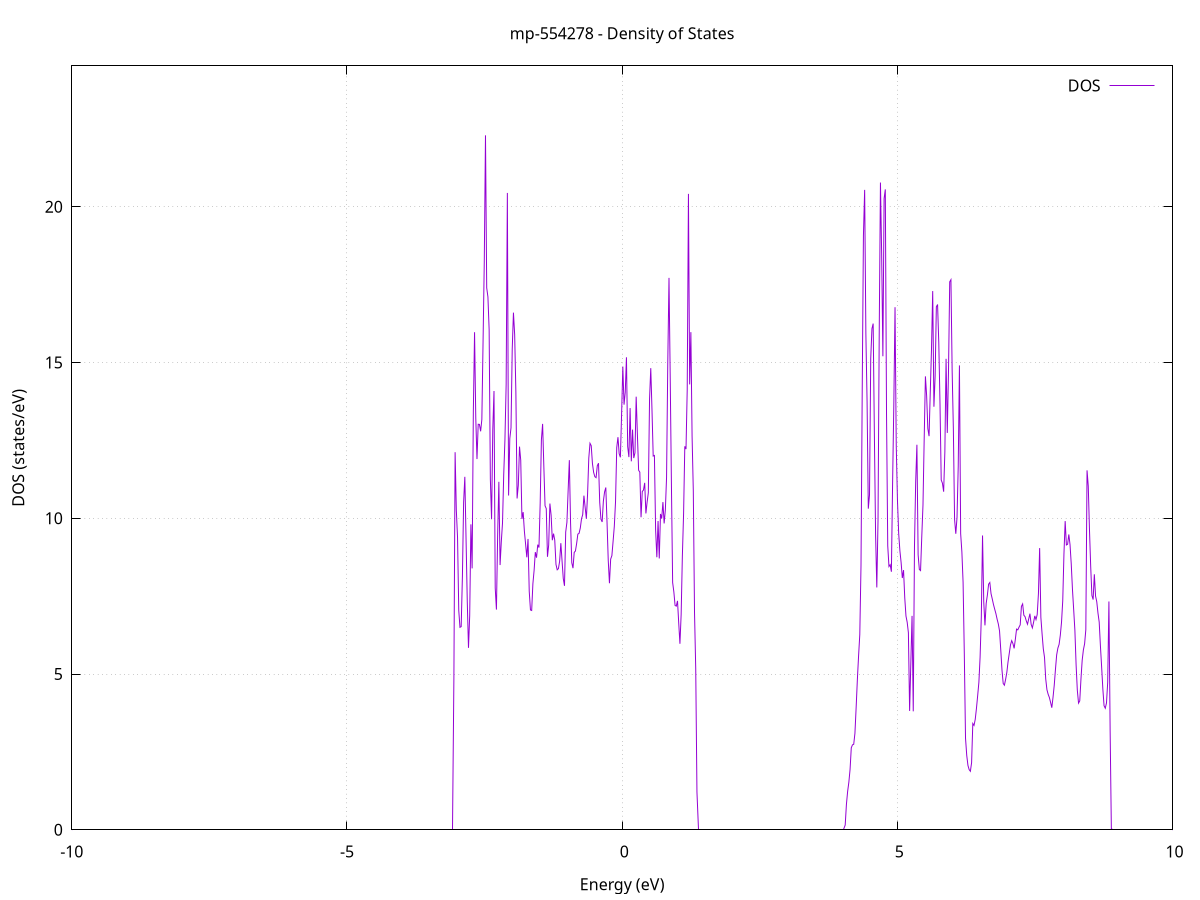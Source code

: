 set title 'mp-554278 - Density of States'
set xlabel 'Energy (eV)'
set ylabel 'DOS (states/eV)'
set grid
set xrange [-10:10]
set yrange [0:24.520]
set xzeroaxis lt -1
set terminal png size 800,600
set output 'mp-554278_dos_gnuplot.png'
plot '-' using 1:2 with lines title 'DOS'
-33.264400 0.000000
-33.242300 0.000000
-33.220200 0.000000
-33.198200 0.000000
-33.176100 0.000000
-33.154000 0.000000
-33.131900 0.000000
-33.109800 0.000000
-33.087800 0.000000
-33.065700 0.000000
-33.043600 0.000000
-33.021500 0.000000
-32.999400 0.000000
-32.977300 0.000000
-32.955300 0.000000
-32.933200 0.000000
-32.911100 0.000000
-32.889000 0.000000
-32.866900 0.000000
-32.844900 0.000000
-32.822800 0.000000
-32.800700 0.000000
-32.778600 0.000000
-32.756500 0.000000
-32.734500 0.000000
-32.712400 0.000000
-32.690300 0.000000
-32.668200 0.000000
-32.646100 0.000000
-32.624000 0.000000
-32.602000 0.000000
-32.579900 0.000000
-32.557800 0.000000
-32.535700 0.000000
-32.513600 0.000000
-32.491600 0.000000
-32.469500 0.000000
-32.447400 0.000000
-32.425300 0.000000
-32.403200 0.000000
-32.381200 0.000000
-32.359100 0.000000
-32.337000 0.000000
-32.314900 0.000000
-32.292800 0.000000
-32.270700 0.000000
-32.248700 0.000000
-32.226600 0.000000
-32.204500 0.000000
-32.182400 0.000000
-32.160300 0.000000
-32.138300 0.000000
-32.116200 0.000000
-32.094100 0.000000
-32.072000 0.000000
-32.049900 0.000000
-32.027900 0.000000
-32.005800 0.000000
-31.983700 0.000000
-31.961600 0.000000
-31.939500 0.000000
-31.917400 0.000000
-31.895400 0.000000
-31.873300 0.000000
-31.851200 0.000000
-31.829100 0.000000
-31.807000 0.000000
-31.785000 0.000000
-31.762900 0.000000
-31.740800 0.000000
-31.718700 0.000000
-31.696600 0.000000
-31.674500 0.000000
-31.652500 0.000000
-31.630400 0.000000
-31.608300 0.000000
-31.586200 0.000000
-31.564100 0.000000
-31.542100 0.000000
-31.520000 0.000000
-31.497900 0.000000
-31.475800 0.000000
-31.453700 0.000000
-31.431700 0.000000
-31.409600 0.000000
-31.387500 0.000000
-31.365400 0.000000
-31.343300 0.000000
-31.321200 0.000000
-31.299200 0.000000
-31.277100 0.000000
-31.255000 15.370600
-31.232900 67.293800
-31.210800 0.000000
-31.188800 49.910600
-31.166700 106.416500
-31.144600 69.840000
-31.122500 66.324100
-31.100400 216.000400
-31.078400 61.561400
-31.056300 76.842100
-31.034200 73.763000
-31.012100 0.000000
-30.990000 125.717100
-30.967900 292.448800
-30.945900 0.000000
-30.923800 0.000000
-30.901700 0.000000
-30.879600 0.000000
-30.857500 0.000000
-30.835500 0.000000
-30.813400 0.000000
-30.791300 0.000000
-30.769200 0.000000
-30.747100 0.000000
-30.725100 0.000000
-30.703000 0.000000
-30.680900 0.000000
-30.658800 0.000000
-30.636700 0.000000
-30.614600 0.000000
-30.592600 0.000000
-30.570500 0.000000
-30.548400 0.000000
-30.526300 0.000000
-30.504200 0.000000
-30.482200 0.000000
-30.460100 0.000000
-30.438000 0.000000
-30.415900 0.000000
-30.393800 0.000000
-30.371700 0.000000
-30.349700 0.000000
-30.327600 0.000000
-30.305500 0.000000
-30.283400 0.000000
-30.261300 0.000000
-30.239300 0.000000
-30.217200 0.000000
-30.195100 0.000000
-30.173000 0.000000
-30.150900 0.000000
-30.128900 0.000000
-30.106800 0.000000
-30.084700 0.000000
-30.062600 0.000000
-30.040500 0.000000
-30.018400 0.000000
-29.996400 0.000000
-29.974300 0.000000
-29.952200 0.000000
-29.930100 0.000000
-29.908000 0.000000
-29.886000 0.000000
-29.863900 0.000000
-29.841800 0.000000
-29.819700 0.000000
-29.797600 0.000000
-29.775600 0.000000
-29.753500 0.000000
-29.731400 0.000000
-29.709300 0.000000
-29.687200 0.000000
-29.665100 0.000000
-29.643100 0.000000
-29.621000 0.000000
-29.598900 0.000000
-29.576800 0.000000
-29.554700 0.000000
-29.532700 0.000000
-29.510600 0.000000
-29.488500 0.000000
-29.466400 0.000000
-29.444300 0.000000
-29.422300 0.000000
-29.400200 0.000000
-29.378100 0.000000
-29.356000 0.000000
-29.333900 0.000000
-29.311800 0.000000
-29.289800 0.000000
-29.267700 0.000000
-29.245600 0.000000
-29.223500 0.000000
-29.201400 0.000000
-29.179400 0.000000
-29.157300 0.000000
-29.135200 0.000000
-29.113100 0.000000
-29.091000 0.000000
-29.068900 0.000000
-29.046900 0.000000
-29.024800 0.000000
-29.002700 0.000000
-28.980600 0.000000
-28.958500 0.000000
-28.936500 0.000000
-28.914400 0.000000
-28.892300 0.000000
-28.870200 0.000000
-28.848100 0.000000
-28.826100 0.000000
-28.804000 0.000000
-28.781900 0.000000
-28.759800 0.000000
-28.737700 0.000000
-28.715600 0.000000
-28.693600 0.000000
-28.671500 0.000000
-28.649400 0.000000
-28.627300 0.000000
-28.605200 0.000000
-28.583200 0.000000
-28.561100 0.000000
-28.539000 0.000000
-28.516900 0.000000
-28.494800 0.000000
-28.472800 0.000000
-28.450700 0.000000
-28.428600 0.000000
-28.406500 0.000000
-28.384400 0.000000
-28.362300 0.000000
-28.340300 0.000000
-28.318200 0.000000
-28.296100 0.000000
-28.274000 0.000000
-28.251900 0.000000
-28.229900 0.000000
-28.207800 0.000000
-28.185700 0.000000
-28.163600 0.000000
-28.141500 0.000000
-28.119500 0.000000
-28.097400 0.000000
-28.075300 0.000000
-28.053200 0.000000
-28.031100 0.000000
-28.009000 0.000000
-27.987000 0.000000
-27.964900 0.000000
-27.942800 0.000000
-27.920700 0.000000
-27.898600 0.000000
-27.876600 0.000000
-27.854500 0.000000
-27.832400 0.000000
-27.810300 0.000000
-27.788200 0.000000
-27.766100 0.000000
-27.744100 0.000000
-27.722000 0.000000
-27.699900 0.000000
-27.677800 0.000000
-27.655700 0.000000
-27.633700 0.000000
-27.611600 0.000000
-27.589500 0.000000
-27.567400 0.000000
-27.545300 0.000000
-27.523300 0.000000
-27.501200 0.000000
-27.479100 0.000000
-27.457000 0.000000
-27.434900 0.000000
-27.412800 0.000000
-27.390800 0.000000
-27.368700 0.000000
-27.346600 0.000000
-27.324500 0.000000
-27.302400 0.000000
-27.280400 0.000000
-27.258300 0.000000
-27.236200 0.000000
-27.214100 0.000000
-27.192000 0.000000
-27.170000 0.000000
-27.147900 0.000000
-27.125800 0.000000
-27.103700 0.000000
-27.081600 0.000000
-27.059500 0.000000
-27.037500 0.000000
-27.015400 0.000000
-26.993300 0.000000
-26.971200 0.000000
-26.949100 0.000000
-26.927100 0.000000
-26.905000 0.000000
-26.882900 0.000000
-26.860800 0.000000
-26.838700 0.000000
-26.816700 0.000000
-26.794600 0.000000
-26.772500 0.000000
-26.750400 0.000000
-26.728300 0.000000
-26.706200 0.000000
-26.684200 0.000000
-26.662100 0.000000
-26.640000 0.000000
-26.617900 0.000000
-26.595800 0.000000
-26.573800 0.000000
-26.551700 0.000000
-26.529600 0.000000
-26.507500 0.000000
-26.485400 0.000000
-26.463300 0.000000
-26.441300 0.000000
-26.419200 0.000000
-26.397100 0.000000
-26.375000 0.000000
-26.352900 0.000000
-26.330900 0.000000
-26.308800 0.000000
-26.286700 0.000000
-26.264600 0.000000
-26.242500 0.000000
-26.220500 0.000000
-26.198400 0.000000
-26.176300 0.000000
-26.154200 0.000000
-26.132100 0.000000
-26.110000 0.000000
-26.088000 0.000000
-26.065900 0.000000
-26.043800 0.000000
-26.021700 0.000000
-25.999600 0.000000
-25.977600 0.000000
-25.955500 0.000000
-25.933400 0.000000
-25.911300 0.000000
-25.889200 0.000000
-25.867200 0.000000
-25.845100 0.000000
-25.823000 0.000000
-25.800900 0.000000
-25.778800 0.000000
-25.756700 0.000000
-25.734700 0.000000
-25.712600 0.000000
-25.690500 0.000000
-25.668400 0.000000
-25.646300 0.000000
-25.624300 0.000000
-25.602200 0.000000
-25.580100 0.000000
-25.558000 0.000000
-25.535900 0.000000
-25.513800 0.000000
-25.491800 0.000000
-25.469700 0.000000
-25.447600 0.000000
-25.425500 0.000000
-25.403400 0.000000
-25.381400 0.000000
-25.359300 0.000000
-25.337200 0.000000
-25.315100 0.000000
-25.293000 0.000000
-25.271000 0.000000
-25.248900 0.000000
-25.226800 0.000000
-25.204700 0.000000
-25.182600 0.000000
-25.160500 0.000000
-25.138500 0.000000
-25.116400 0.000000
-25.094300 0.000000
-25.072200 0.000000
-25.050100 0.000000
-25.028100 0.000000
-25.006000 0.000000
-24.983900 0.000000
-24.961800 0.000000
-24.939700 0.000000
-24.917700 0.000000
-24.895600 0.000000
-24.873500 0.000000
-24.851400 0.000000
-24.829300 0.000000
-24.807200 0.000000
-24.785200 0.000000
-24.763100 0.000000
-24.741000 0.000000
-24.718900 0.000000
-24.696800 0.000000
-24.674800 0.000000
-24.652700 0.000000
-24.630600 0.000000
-24.608500 0.000000
-24.586400 0.000000
-24.564400 0.000000
-24.542300 0.000000
-24.520200 0.000000
-24.498100 0.000000
-24.476000 0.000000
-24.453900 0.000000
-24.431900 0.000000
-24.409800 0.000000
-24.387700 0.000000
-24.365600 0.000000
-24.343500 0.000000
-24.321500 0.000000
-24.299400 0.000000
-24.277300 0.000000
-24.255200 0.000000
-24.233100 0.000000
-24.211000 0.000000
-24.189000 0.000000
-24.166900 0.000000
-24.144800 0.000000
-24.122700 0.000000
-24.100600 0.000000
-24.078600 0.000000
-24.056500 0.000000
-24.034400 0.000000
-24.012300 0.000000
-23.990200 0.000000
-23.968200 0.000000
-23.946100 0.000000
-23.924000 0.000000
-23.901900 0.000000
-23.879800 0.000000
-23.857700 0.000000
-23.835700 0.000000
-23.813600 0.000000
-23.791500 0.000000
-23.769400 0.000000
-23.747300 0.000000
-23.725300 0.000000
-23.703200 0.000000
-23.681100 0.000000
-23.659000 0.000000
-23.636900 0.000000
-23.614900 0.000000
-23.592800 0.000000
-23.570700 0.000000
-23.548600 0.000000
-23.526500 0.000000
-23.504400 0.000000
-23.482400 0.000000
-23.460300 0.000000
-23.438200 0.000000
-23.416100 0.000000
-23.394000 0.000000
-23.372000 0.000000
-23.349900 0.000000
-23.327800 0.000000
-23.305700 0.000000
-23.283600 0.000000
-23.261600 0.000000
-23.239500 0.000000
-23.217400 0.000000
-23.195300 0.000000
-23.173200 0.000000
-23.151100 0.000000
-23.129100 0.000000
-23.107000 0.000000
-23.084900 0.000000
-23.062800 0.000000
-23.040700 0.000000
-23.018700 0.000000
-22.996600 0.000000
-22.974500 0.000000
-22.952400 0.000000
-22.930300 0.000000
-22.908200 0.000000
-22.886200 0.000000
-22.864100 0.000000
-22.842000 0.000000
-22.819900 0.000000
-22.797800 0.000000
-22.775800 0.000000
-22.753700 0.000000
-22.731600 0.000000
-22.709500 0.000000
-22.687400 0.000000
-22.665400 0.000000
-22.643300 0.000000
-22.621200 0.000000
-22.599100 0.000000
-22.577000 0.000000
-22.554900 0.000000
-22.532900 0.000000
-22.510800 0.000000
-22.488700 0.000000
-22.466600 0.000000
-22.444500 0.000000
-22.422500 0.000000
-22.400400 0.000000
-22.378300 0.000000
-22.356200 0.000000
-22.334100 0.000000
-22.312100 0.000000
-22.290000 0.000000
-22.267900 0.000000
-22.245800 0.000000
-22.223700 0.000000
-22.201600 0.000000
-22.179600 0.000000
-22.157500 0.000000
-22.135400 0.000000
-22.113300 0.000000
-22.091200 0.000000
-22.069200 0.000000
-22.047100 0.000000
-22.025000 0.000000
-22.002900 0.000000
-21.980800 0.000000
-21.958800 0.000000
-21.936700 0.000000
-21.914600 0.000000
-21.892500 0.000000
-21.870400 0.000000
-21.848300 0.000000
-21.826300 0.000000
-21.804200 0.000000
-21.782100 0.000000
-21.760000 0.000000
-21.737900 0.000000
-21.715900 0.000000
-21.693800 0.000000
-21.671700 0.000000
-21.649600 0.000000
-21.627500 0.000000
-21.605400 0.000000
-21.583400 0.000000
-21.561300 0.000000
-21.539200 0.000000
-21.517100 0.000000
-21.495000 0.000000
-21.473000 0.000000
-21.450900 0.000000
-21.428800 0.000000
-21.406700 0.000000
-21.384600 0.000000
-21.362600 0.000000
-21.340500 0.000000
-21.318400 0.000000
-21.296300 0.000000
-21.274200 0.000000
-21.252100 0.000000
-21.230100 0.000000
-21.208000 0.000000
-21.185900 0.000000
-21.163800 0.000000
-21.141700 0.000000
-21.119700 0.000000
-21.097600 0.000000
-21.075500 0.000000
-21.053400 0.000000
-21.031300 0.000000
-21.009300 0.000000
-20.987200 0.000000
-20.965100 0.000000
-20.943000 0.000000
-20.920900 0.000000
-20.898800 0.000000
-20.876800 0.000000
-20.854700 0.000000
-20.832600 0.000000
-20.810500 0.000000
-20.788400 0.000000
-20.766400 0.000000
-20.744300 0.000000
-20.722200 0.000000
-20.700100 0.000000
-20.678000 0.000000
-20.656000 0.000000
-20.633900 0.000000
-20.611800 0.000000
-20.589700 0.000000
-20.567600 0.000000
-20.545500 0.000000
-20.523500 0.000000
-20.501400 0.000000
-20.479300 0.000000
-20.457200 0.000000
-20.435100 0.000000
-20.413100 0.000000
-20.391000 0.000000
-20.368900 0.000000
-20.346800 0.000000
-20.324700 0.000000
-20.302600 0.000000
-20.280600 0.000000
-20.258500 0.000000
-20.236400 0.000000
-20.214300 0.000000
-20.192200 0.000000
-20.170200 0.000000
-20.148100 0.000000
-20.126000 0.000000
-20.103900 0.000000
-20.081800 0.000000
-20.059800 0.000000
-20.037700 0.000000
-20.015600 0.000000
-19.993500 0.000000
-19.971400 0.000000
-19.949300 0.000000
-19.927300 0.000000
-19.905200 0.000000
-19.883100 0.000000
-19.861000 0.000000
-19.838900 0.000000
-19.816900 0.000000
-19.794800 0.000000
-19.772700 0.000000
-19.750600 0.000000
-19.728500 0.000000
-19.706500 0.000000
-19.684400 0.000000
-19.662300 0.000000
-19.640200 0.000000
-19.618100 0.000000
-19.596000 0.000000
-19.574000 0.000000
-19.551900 0.000000
-19.529800 0.000000
-19.507700 0.000000
-19.485600 0.000000
-19.463600 0.000000
-19.441500 0.000000
-19.419400 0.000000
-19.397300 0.000000
-19.375200 0.000000
-19.353200 0.000000
-19.331100 0.000000
-19.309000 0.000000
-19.286900 0.000000
-19.264800 0.000000
-19.242700 0.000000
-19.220700 0.000000
-19.198600 0.000000
-19.176500 0.000000
-19.154400 0.000000
-19.132300 0.000000
-19.110300 0.000000
-19.088200 0.000000
-19.066100 0.000000
-19.044000 0.000000
-19.021900 0.000000
-18.999800 0.000000
-18.977800 0.000000
-18.955700 0.000000
-18.933600 0.000000
-18.911500 0.000000
-18.889400 0.000000
-18.867400 0.000000
-18.845300 0.000000
-18.823200 0.000000
-18.801100 0.000000
-18.779000 0.000000
-18.757000 0.000000
-18.734900 0.000000
-18.712800 0.000000
-18.690700 0.000000
-18.668600 0.000000
-18.646500 0.000000
-18.624500 0.000000
-18.602400 0.000000
-18.580300 0.000000
-18.558200 0.000000
-18.536100 0.000000
-18.514100 0.000000
-18.492000 0.000000
-18.469900 0.000000
-18.447800 0.000000
-18.425700 0.000000
-18.403700 0.000000
-18.381600 0.000000
-18.359500 0.000000
-18.337400 0.000000
-18.315300 0.000000
-18.293200 0.000000
-18.271200 0.000000
-18.249100 0.000000
-18.227000 0.000000
-18.204900 0.000000
-18.182800 0.000000
-18.160800 0.000000
-18.138700 0.000000
-18.116600 0.000000
-18.094500 0.000000
-18.072400 0.000000
-18.050400 0.000000
-18.028300 0.000000
-18.006200 0.000000
-17.984100 0.000000
-17.962000 0.000000
-17.939900 0.000000
-17.917900 0.000000
-17.895800 0.000000
-17.873700 0.000000
-17.851600 0.000000
-17.829500 0.000000
-17.807500 0.000000
-17.785400 0.000000
-17.763300 0.000000
-17.741200 0.000000
-17.719100 0.000000
-17.697000 0.000000
-17.675000 0.000000
-17.652900 0.000000
-17.630800 0.000000
-17.608700 0.000000
-17.586600 0.000000
-17.564600 0.000000
-17.542500 0.000000
-17.520400 0.000000
-17.498300 0.000000
-17.476200 0.000000
-17.454200 0.000000
-17.432100 0.000000
-17.410000 0.000000
-17.387900 0.000000
-17.365800 0.000000
-17.343700 0.000000
-17.321700 0.000000
-17.299600 0.000000
-17.277500 0.000000
-17.255400 0.000000
-17.233300 0.000000
-17.211300 0.000000
-17.189200 0.000000
-17.167100 0.000000
-17.145000 0.000000
-17.122900 0.000000
-17.100900 0.000000
-17.078800 0.000000
-17.056700 0.000000
-17.034600 0.000000
-17.012500 0.000000
-16.990400 0.000000
-16.968400 0.000000
-16.946300 0.000000
-16.924200 0.000000
-16.902100 0.000000
-16.880000 0.000000
-16.858000 0.000000
-16.835900 0.000000
-16.813800 0.000000
-16.791700 0.000000
-16.769600 0.000000
-16.747600 0.000000
-16.725500 0.000000
-16.703400 0.000000
-16.681300 0.000000
-16.659200 0.000000
-16.637100 0.000000
-16.615100 0.000000
-16.593000 0.000000
-16.570900 0.000000
-16.548800 0.000000
-16.526700 0.000000
-16.504700 0.000000
-16.482600 0.000000
-16.460500 0.000000
-16.438400 0.000000
-16.416300 0.000000
-16.394200 0.000000
-16.372200 0.000000
-16.350100 0.000000
-16.328000 0.000000
-16.305900 0.000000
-16.283800 0.000000
-16.261800 0.000000
-16.239700 0.000000
-16.217600 0.000000
-16.195500 0.000000
-16.173400 0.000000
-16.151400 0.000000
-16.129300 0.000000
-16.107200 0.000000
-16.085100 0.000000
-16.063000 0.000000
-16.040900 0.063900
-16.018900 0.712100
-15.996800 1.045900
-15.974700 1.389600
-15.952600 1.796900
-15.930500 2.372400
-15.908500 2.382200
-15.886400 2.489600
-15.864300 2.581000
-15.842200 2.760800
-15.820100 3.101300
-15.798100 3.124000
-15.776000 3.084300
-15.753900 3.029000
-15.731800 2.558600
-15.709700 2.396400
-15.687600 2.272600
-15.665600 2.156800
-15.643500 2.095700
-15.621400 2.049000
-15.599300 2.008700
-15.577200 1.972500
-15.555200 1.968400
-15.533100 1.965000
-15.511000 1.969800
-15.488900 1.982300
-15.466800 1.998000
-15.444800 2.304900
-15.422700 4.003000
-15.400600 4.817900
-15.378500 6.894800
-15.356400 7.329900
-15.334300 7.989400
-15.312300 6.911500
-15.290200 7.043800
-15.268100 6.606200
-15.246000 6.269000
-15.223900 5.875600
-15.201900 4.869200
-15.179800 3.718900
-15.157700 3.035400
-15.135600 2.837300
-15.113500 2.735000
-15.091400 2.676900
-15.069400 2.651400
-15.047300 2.690500
-15.025200 6.233100
-15.003100 9.388100
-14.981000 9.920900
-14.959000 12.920700
-14.936900 11.077800
-14.914800 10.390000
-14.892700 10.735500
-14.870600 11.532000
-14.848600 12.445300
-14.826500 12.157200
-14.804400 18.161600
-14.782300 24.869100
-14.760200 25.343900
-14.738100 30.517700
-14.716100 17.254600
-14.694000 14.073700
-14.671900 14.128900
-14.649800 23.277000
-14.627700 18.783500
-14.605700 13.258600
-14.583600 10.786200
-14.561500 10.443300
-14.539400 9.915300
-14.517300 10.076900
-14.495300 9.090500
-14.473200 13.056600
-14.451100 23.453000
-14.429000 27.185400
-14.406900 50.627000
-14.384800 40.091200
-14.362800 19.476600
-14.340700 38.391700
-14.318600 27.187100
-14.296500 0.000000
-14.274400 0.000000
-14.252400 0.000000
-14.230300 0.000000
-14.208200 0.000000
-14.186100 0.000000
-14.164000 0.000000
-14.141900 0.000000
-14.119900 0.000000
-14.097800 0.000000
-14.075700 0.000000
-14.053600 0.000000
-14.031500 0.000000
-14.009500 0.000000
-13.987400 0.000000
-13.965300 0.000000
-13.943200 0.000000
-13.921100 0.000000
-13.899100 0.000000
-13.877000 0.000000
-13.854900 0.000000
-13.832800 0.000000
-13.810700 0.000000
-13.788600 0.000000
-13.766600 0.000000
-13.744500 0.000000
-13.722400 0.000000
-13.700300 0.000000
-13.678200 0.000000
-13.656200 0.000000
-13.634100 0.000000
-13.612000 0.000000
-13.589900 0.000000
-13.567800 0.000000
-13.545800 0.000000
-13.523700 0.000000
-13.501600 0.000000
-13.479500 0.000000
-13.457400 0.000000
-13.435300 0.000000
-13.413300 0.000000
-13.391200 0.000000
-13.369100 0.000000
-13.347000 0.000000
-13.324900 0.000000
-13.302900 0.000000
-13.280800 0.000000
-13.258700 0.000000
-13.236600 0.000000
-13.214500 0.000000
-13.192500 0.000000
-13.170400 0.000000
-13.148300 0.000000
-13.126200 0.000000
-13.104100 0.000000
-13.082000 0.000000
-13.060000 0.000000
-13.037900 0.000000
-13.015800 0.000000
-12.993700 0.000000
-12.971600 0.000000
-12.949600 0.000000
-12.927500 0.000000
-12.905400 0.000000
-12.883300 0.000000
-12.861200 0.000000
-12.839100 0.000000
-12.817100 0.000000
-12.795000 0.000000
-12.772900 0.000000
-12.750800 0.000000
-12.728700 0.000000
-12.706700 0.000000
-12.684600 0.000000
-12.662500 0.000000
-12.640400 0.000000
-12.618300 0.000000
-12.596300 0.000000
-12.574200 0.000000
-12.552100 0.000000
-12.530000 0.000000
-12.507900 0.000000
-12.485800 0.000000
-12.463800 0.000000
-12.441700 0.000000
-12.419600 0.000000
-12.397500 0.000000
-12.375400 0.000000
-12.353400 0.000000
-12.331300 0.000000
-12.309200 0.000000
-12.287100 0.000000
-12.265000 0.000000
-12.243000 0.000000
-12.220900 0.000000
-12.198800 0.000000
-12.176700 0.000000
-12.154600 0.000000
-12.132500 0.000000
-12.110500 0.000000
-12.088400 0.000000
-12.066300 0.000000
-12.044200 0.000000
-12.022100 0.000000
-12.000100 0.000000
-11.978000 0.000000
-11.955900 0.000000
-11.933800 0.000000
-11.911700 0.000000
-11.889700 0.000000
-11.867600 0.000000
-11.845500 0.000000
-11.823400 0.000000
-11.801300 0.000000
-11.779200 0.000000
-11.757200 0.000000
-11.735100 0.000000
-11.713000 0.000000
-11.690900 0.000000
-11.668800 0.000000
-11.646800 0.000000
-11.624700 0.000000
-11.602600 0.000000
-11.580500 0.000000
-11.558400 0.000000
-11.536300 0.000000
-11.514300 0.000000
-11.492200 0.000000
-11.470100 0.000000
-11.448000 0.000000
-11.425900 0.000000
-11.403900 0.000000
-11.381800 0.000000
-11.359700 0.000000
-11.337600 0.000000
-11.315500 0.000000
-11.293500 0.000000
-11.271400 0.000000
-11.249300 0.000000
-11.227200 0.000000
-11.205100 0.000000
-11.183000 0.000000
-11.161000 0.000000
-11.138900 0.000000
-11.116800 0.000000
-11.094700 0.000000
-11.072600 0.000000
-11.050600 0.000000
-11.028500 0.000000
-11.006400 0.000000
-10.984300 0.000000
-10.962200 0.000000
-10.940200 0.000000
-10.918100 0.000000
-10.896000 0.000000
-10.873900 0.000000
-10.851800 0.000000
-10.829700 0.000000
-10.807700 0.000000
-10.785600 0.000000
-10.763500 0.000000
-10.741400 0.000000
-10.719300 0.000000
-10.697300 0.000000
-10.675200 0.000000
-10.653100 0.000000
-10.631000 0.000000
-10.608900 0.000000
-10.586900 0.000000
-10.564800 0.000000
-10.542700 0.000000
-10.520600 0.000000
-10.498500 0.000000
-10.476400 0.000000
-10.454400 0.000000
-10.432300 0.000000
-10.410200 0.000000
-10.388100 0.000000
-10.366000 0.000000
-10.344000 0.000000
-10.321900 0.000000
-10.299800 0.000000
-10.277700 0.000000
-10.255600 0.000000
-10.233500 0.000000
-10.211500 0.000000
-10.189400 0.000000
-10.167300 0.000000
-10.145200 0.000000
-10.123100 0.000000
-10.101100 0.000000
-10.079000 0.000000
-10.056900 0.000000
-10.034800 0.000000
-10.012700 0.000000
-9.990700 0.000000
-9.968600 0.000000
-9.946500 0.000000
-9.924400 0.000000
-9.902300 0.000000
-9.880200 0.000000
-9.858200 0.000000
-9.836100 0.000000
-9.814000 0.000000
-9.791900 0.000000
-9.769800 0.000000
-9.747800 0.000000
-9.725700 0.000000
-9.703600 0.000000
-9.681500 0.000000
-9.659400 0.000000
-9.637400 0.000000
-9.615300 0.000000
-9.593200 0.000000
-9.571100 0.000000
-9.549000 0.000000
-9.526900 0.000000
-9.504900 0.000000
-9.482800 0.000000
-9.460700 0.000000
-9.438600 0.000000
-9.416500 0.000000
-9.394500 0.000000
-9.372400 0.000000
-9.350300 0.000000
-9.328200 0.000000
-9.306100 0.000000
-9.284100 0.000000
-9.262000 0.000000
-9.239900 0.000000
-9.217800 0.000000
-9.195700 0.000000
-9.173600 0.000000
-9.151600 0.000000
-9.129500 0.000000
-9.107400 0.000000
-9.085300 0.000000
-9.063200 0.000000
-9.041200 0.000000
-9.019100 0.000000
-8.997000 0.000000
-8.974900 0.000000
-8.952800 0.000000
-8.930700 0.000000
-8.908700 0.000000
-8.886600 0.000000
-8.864500 0.000000
-8.842400 0.000000
-8.820300 0.000000
-8.798300 0.000000
-8.776200 0.000000
-8.754100 0.000000
-8.732000 0.000000
-8.709900 0.000000
-8.687900 0.000000
-8.665800 0.000000
-8.643700 0.000000
-8.621600 0.000000
-8.599500 0.000000
-8.577400 0.000000
-8.555400 0.000000
-8.533300 0.000000
-8.511200 0.000000
-8.489100 0.000000
-8.467000 0.000000
-8.445000 0.000000
-8.422900 0.000000
-8.400800 0.000000
-8.378700 0.000000
-8.356600 0.000000
-8.334600 0.000000
-8.312500 0.000000
-8.290400 0.000000
-8.268300 0.000000
-8.246200 0.000000
-8.224100 0.000000
-8.202100 0.000000
-8.180000 0.000000
-8.157900 0.000000
-8.135800 0.000000
-8.113700 0.000000
-8.091700 0.000000
-8.069600 0.000000
-8.047500 0.000000
-8.025400 0.000000
-8.003300 0.000000
-7.981300 0.000000
-7.959200 0.000000
-7.937100 0.000000
-7.915000 0.000000
-7.892900 0.000000
-7.870800 0.000000
-7.848800 0.000000
-7.826700 0.000000
-7.804600 0.000000
-7.782500 0.000000
-7.760400 0.000000
-7.738400 0.000000
-7.716300 0.000000
-7.694200 0.000000
-7.672100 0.000000
-7.650000 0.000000
-7.627900 0.000000
-7.605900 0.000000
-7.583800 0.000000
-7.561700 0.000000
-7.539600 0.000000
-7.517500 0.000000
-7.495500 0.000000
-7.473400 0.000000
-7.451300 0.000000
-7.429200 0.000000
-7.407100 0.000000
-7.385100 0.000000
-7.363000 0.000000
-7.340900 0.000000
-7.318800 0.000000
-7.296700 0.000000
-7.274600 0.000000
-7.252600 0.000000
-7.230500 0.000000
-7.208400 0.000000
-7.186300 0.000000
-7.164200 0.000000
-7.142200 0.000000
-7.120100 0.000000
-7.098000 0.000000
-7.075900 0.000000
-7.053800 0.000000
-7.031800 0.000000
-7.009700 0.000000
-6.987600 0.000000
-6.965500 0.000000
-6.943400 0.000000
-6.921300 0.000000
-6.899300 0.000000
-6.877200 0.000000
-6.855100 0.000000
-6.833000 0.000000
-6.810900 0.000000
-6.788900 0.000000
-6.766800 0.000000
-6.744700 0.000000
-6.722600 0.000000
-6.700500 0.000000
-6.678500 0.000000
-6.656400 0.000000
-6.634300 0.000000
-6.612200 0.000000
-6.590100 0.000000
-6.568000 0.000000
-6.546000 0.000000
-6.523900 0.000000
-6.501800 0.000000
-6.479700 0.000000
-6.457600 0.000000
-6.435600 0.000000
-6.413500 0.000000
-6.391400 0.000000
-6.369300 0.000000
-6.347200 0.000000
-6.325100 0.000000
-6.303100 0.000000
-6.281000 0.000000
-6.258900 0.000000
-6.236800 0.000000
-6.214700 0.000000
-6.192700 0.000000
-6.170600 0.000000
-6.148500 0.000000
-6.126400 0.000000
-6.104300 0.000000
-6.082300 0.000000
-6.060200 0.000000
-6.038100 0.000000
-6.016000 0.000000
-5.993900 0.000000
-5.971800 0.000000
-5.949800 0.000000
-5.927700 0.000000
-5.905600 0.000000
-5.883500 0.000000
-5.861400 0.000000
-5.839400 0.000000
-5.817300 0.000000
-5.795200 0.000000
-5.773100 0.000000
-5.751000 0.000000
-5.729000 0.000000
-5.706900 0.000000
-5.684800 0.000000
-5.662700 0.000000
-5.640600 0.000000
-5.618500 0.000000
-5.596500 0.000000
-5.574400 0.000000
-5.552300 0.000000
-5.530200 0.000000
-5.508100 0.000000
-5.486100 0.000000
-5.464000 0.000000
-5.441900 0.000000
-5.419800 0.000000
-5.397700 0.000000
-5.375700 0.000000
-5.353600 0.000000
-5.331500 0.000000
-5.309400 0.000000
-5.287300 0.000000
-5.265200 0.000000
-5.243200 0.000000
-5.221100 0.000000
-5.199000 0.000000
-5.176900 0.000000
-5.154800 0.000000
-5.132800 0.000000
-5.110700 0.000000
-5.088600 0.000000
-5.066500 0.000000
-5.044400 0.000000
-5.022300 0.000000
-5.000300 0.000000
-4.978200 0.000000
-4.956100 0.000000
-4.934000 0.000000
-4.911900 0.000000
-4.889900 0.000000
-4.867800 0.000000
-4.845700 0.000000
-4.823600 0.000000
-4.801500 0.000000
-4.779500 0.000000
-4.757400 0.000000
-4.735300 0.000000
-4.713200 0.000000
-4.691100 0.000000
-4.669000 0.000000
-4.647000 0.000000
-4.624900 0.000000
-4.602800 0.000000
-4.580700 0.000000
-4.558600 0.000000
-4.536600 0.000000
-4.514500 0.000000
-4.492400 0.000000
-4.470300 0.000000
-4.448200 0.000000
-4.426200 0.000000
-4.404100 0.000000
-4.382000 0.000000
-4.359900 0.000000
-4.337800 0.000000
-4.315700 0.000000
-4.293700 0.000000
-4.271600 0.000000
-4.249500 0.000000
-4.227400 0.000000
-4.205300 0.000000
-4.183300 0.000000
-4.161200 0.000000
-4.139100 0.000000
-4.117000 0.000000
-4.094900 0.000000
-4.072900 0.000000
-4.050800 0.000000
-4.028700 0.000000
-4.006600 0.000000
-3.984500 0.000000
-3.962400 0.000000
-3.940400 0.000000
-3.918300 0.000000
-3.896200 0.000000
-3.874100 0.000000
-3.852000 0.000000
-3.830000 0.000000
-3.807900 0.000000
-3.785800 0.000000
-3.763700 0.000000
-3.741600 0.000000
-3.719500 0.000000
-3.697500 0.000000
-3.675400 0.000000
-3.653300 0.000000
-3.631200 0.000000
-3.609100 0.000000
-3.587100 0.000000
-3.565000 0.000000
-3.542900 0.000000
-3.520800 0.000000
-3.498700 0.000000
-3.476700 0.000000
-3.454600 0.000000
-3.432500 0.000000
-3.410400 0.000000
-3.388300 0.000000
-3.366200 0.000000
-3.344200 0.000000
-3.322100 0.000000
-3.300000 0.000000
-3.277900 0.000000
-3.255800 0.000000
-3.233800 0.000000
-3.211700 0.000000
-3.189600 0.000000
-3.167500 0.000000
-3.145400 0.000000
-3.123400 0.000000
-3.101300 0.000000
-3.079200 0.000000
-3.057100 4.892800
-3.035000 12.119900
-3.012900 10.256000
-2.990900 9.377500
-2.968800 7.039400
-2.946700 6.498400
-2.924600 6.519900
-2.902500 8.131900
-2.880500 10.512600
-2.858400 11.329200
-2.836300 9.336300
-2.814200 7.336700
-2.792100 5.838600
-2.770100 6.870800
-2.748000 9.804800
-2.725900 8.390400
-2.703800 13.425000
-2.681700 15.971700
-2.659600 13.217200
-2.637600 11.899300
-2.615500 13.016700
-2.593400 13.012700
-2.571300 12.790100
-2.549200 13.168600
-2.527200 15.653800
-2.505100 18.211000
-2.483000 22.290600
-2.460900 17.393800
-2.438800 17.103300
-2.416700 16.050600
-2.394700 11.253600
-2.372600 9.967300
-2.350500 12.853900
-2.328400 14.084200
-2.306300 7.764000
-2.284300 7.067100
-2.262200 9.439600
-2.240100 11.168900
-2.218000 8.496900
-2.195900 9.240100
-2.173900 9.844300
-2.151800 11.404600
-2.129700 12.520600
-2.107600 14.291400
-2.085500 20.441800
-2.063400 10.729100
-2.041400 12.556300
-2.019300 12.903600
-1.997200 15.424000
-1.975100 16.599100
-1.953000 15.895500
-1.931000 14.043500
-1.908900 10.634400
-1.886800 11.056300
-1.864700 12.299100
-1.842600 11.861500
-1.820600 9.976700
-1.798500 10.195700
-1.776400 9.583900
-1.754300 9.170200
-1.732200 8.746100
-1.710100 9.335400
-1.688100 7.653000
-1.666000 7.056100
-1.643900 7.039500
-1.621800 7.898100
-1.599700 8.326100
-1.577700 8.912100
-1.555600 8.733700
-1.533500 9.151400
-1.511400 9.058500
-1.489300 10.484300
-1.467200 12.515000
-1.445200 13.028200
-1.423100 11.678400
-1.401000 10.399600
-1.378900 10.310400
-1.356800 8.762100
-1.334800 9.139700
-1.312700 10.471600
-1.290600 10.098600
-1.268500 9.294000
-1.246400 9.506100
-1.224400 9.296400
-1.202300 8.518200
-1.180200 8.344500
-1.158100 8.381700
-1.136000 8.617800
-1.113900 9.199800
-1.091900 8.631100
-1.069800 8.065600
-1.047700 7.830600
-1.025600 9.557000
-1.003500 9.868600
-0.981500 10.884000
-0.959400 11.864800
-0.937300 9.854700
-0.915200 8.571900
-0.893100 8.397300
-0.871100 8.902400
-0.849000 8.947600
-0.826900 9.190600
-0.804800 9.490400
-0.782700 9.514000
-0.760600 9.684100
-0.738600 9.978300
-0.716500 10.117500
-0.694400 10.725100
-0.672300 10.351700
-0.650200 9.983600
-0.628200 10.774200
-0.606100 11.931400
-0.584000 12.405600
-0.561900 12.329300
-0.539800 11.757100
-0.517800 11.470200
-0.495700 11.332100
-0.473600 11.301800
-0.451500 11.687000
-0.429400 11.766300
-0.407300 10.506600
-0.385300 9.970500
-0.363200 9.880600
-0.341100 10.548300
-0.319000 10.846800
-0.296900 10.986000
-0.274900 9.882700
-0.252800 8.654200
-0.230700 7.913400
-0.208600 8.687800
-0.186500 8.799100
-0.164400 9.259900
-0.142400 9.739000
-0.120300 10.523500
-0.098200 12.271000
-0.076100 12.602100
-0.054000 12.071600
-0.032000 11.956000
-0.009900 13.344600
0.012200 14.869400
0.034300 13.645600
0.056400 14.042400
0.078400 15.166700
0.100500 12.303000
0.122600 11.962800
0.144700 13.536500
0.166800 11.826300
0.188900 12.843800
0.210900 11.931300
0.233000 12.099300
0.255100 13.902300
0.277200 12.679900
0.299300 11.540500
0.321300 11.478000
0.343400 10.031500
0.365500 10.858100
0.387600 10.905200
0.409700 11.135900
0.431700 10.153900
0.453800 10.517800
0.475900 10.820300
0.498000 13.832300
0.520100 14.817200
0.542200 13.479500
0.564200 11.996100
0.586300 12.014200
0.608400 9.615300
0.630500 8.748800
0.652600 9.910500
0.674600 8.710000
0.696700 10.136800
0.718800 9.992900
0.740900 10.517500
0.763000 9.833200
0.785000 10.263100
0.807100 11.312900
0.829200 15.011300
0.851300 17.714700
0.873400 14.531200
0.895500 11.068400
0.917500 7.935800
0.939600 7.633500
0.961700 7.200000
0.983800 7.178500
1.005900 7.347300
1.027900 6.639400
1.050000 5.970800
1.072100 6.907900
1.094200 8.784300
1.116300 10.140900
1.138400 12.307900
1.160400 12.220100
1.182500 14.131200
1.204600 20.411600
1.226700 14.295500
1.248800 15.973500
1.270800 12.638400
1.292900 10.880500
1.315000 6.973400
1.337100 5.160700
1.359200 1.215100
1.381200 0.000000
1.403300 0.000000
1.425400 0.000000
1.447500 0.000000
1.469600 0.000000
1.491700 0.000000
1.513700 0.000000
1.535800 0.000000
1.557900 0.000000
1.580000 0.000000
1.602100 0.000000
1.624100 0.000000
1.646200 0.000000
1.668300 0.000000
1.690400 0.000000
1.712500 0.000000
1.734500 0.000000
1.756600 0.000000
1.778700 0.000000
1.800800 0.000000
1.822900 0.000000
1.845000 0.000000
1.867000 0.000000
1.889100 0.000000
1.911200 0.000000
1.933300 0.000000
1.955400 0.000000
1.977400 0.000000
1.999500 0.000000
2.021600 0.000000
2.043700 0.000000
2.065800 0.000000
2.087800 0.000000
2.109900 0.000000
2.132000 0.000000
2.154100 0.000000
2.176200 0.000000
2.198300 0.000000
2.220300 0.000000
2.242400 0.000000
2.264500 0.000000
2.286600 0.000000
2.308700 0.000000
2.330700 0.000000
2.352800 0.000000
2.374900 0.000000
2.397000 0.000000
2.419100 0.000000
2.441200 0.000000
2.463200 0.000000
2.485300 0.000000
2.507400 0.000000
2.529500 0.000000
2.551600 0.000000
2.573600 0.000000
2.595700 0.000000
2.617800 0.000000
2.639900 0.000000
2.662000 0.000000
2.684000 0.000000
2.706100 0.000000
2.728200 0.000000
2.750300 0.000000
2.772400 0.000000
2.794500 0.000000
2.816500 0.000000
2.838600 0.000000
2.860700 0.000000
2.882800 0.000000
2.904900 0.000000
2.926900 0.000000
2.949000 0.000000
2.971100 0.000000
2.993200 0.000000
3.015300 0.000000
3.037300 0.000000
3.059400 0.000000
3.081500 0.000000
3.103600 0.000000
3.125700 0.000000
3.147800 0.000000
3.169800 0.000000
3.191900 0.000000
3.214000 0.000000
3.236100 0.000000
3.258200 0.000000
3.280200 0.000000
3.302300 0.000000
3.324400 0.000000
3.346500 0.000000
3.368600 0.000000
3.390600 0.000000
3.412700 0.000000
3.434800 0.000000
3.456900 0.000000
3.479000 0.000000
3.501100 0.000000
3.523100 0.000000
3.545200 0.000000
3.567300 0.000000
3.589400 0.000000
3.611500 0.000000
3.633500 0.000000
3.655600 0.000000
3.677700 0.000000
3.699800 0.000000
3.721900 0.000000
3.744000 0.000000
3.766000 0.000000
3.788100 0.000000
3.810200 0.000000
3.832300 0.000000
3.854400 0.000000
3.876400 0.000000
3.898500 0.000000
3.920600 0.000000
3.942700 0.000000
3.964800 0.000000
3.986800 0.000000
4.008900 0.000000
4.031000 0.000000
4.053100 0.151000
4.075200 0.816900
4.097300 1.232100
4.119300 1.525900
4.141400 1.937700
4.163500 2.632400
4.185600 2.726900
4.207700 2.744200
4.229700 3.093500
4.251800 3.926200
4.273900 4.817100
4.296000 5.579900
4.318100 6.267100
4.340100 8.480700
4.362200 14.078900
4.384300 19.078100
4.406400 20.540000
4.428500 15.934000
4.450600 13.734100
4.472600 10.307000
4.494700 10.751800
4.516800 15.131300
4.538900 16.085600
4.561000 16.247900
4.583000 12.706000
4.605100 9.477100
4.627200 7.776900
4.649300 9.923400
4.671400 15.992500
4.693400 20.775000
4.715500 18.471500
4.737600 15.199300
4.759700 20.263100
4.781800 20.555200
4.803900 13.344100
4.825900 9.114800
4.848000 8.450700
4.870100 8.507600
4.892200 8.282800
4.914300 11.140000
4.936300 13.652600
4.958400 16.774600
4.980500 12.325100
5.002600 10.572800
5.024700 9.508300
5.046800 8.956000
5.068800 8.580300
5.090900 8.082200
5.113000 8.335100
5.135100 7.443900
5.157200 6.860800
5.179200 6.661500
5.201300 6.324700
5.223400 3.814200
5.245500 5.361300
5.267600 6.865900
5.289600 3.802200
5.311700 9.093800
5.333800 11.184400
5.355900 12.359600
5.378000 8.826700
5.400100 8.354800
5.422100 8.320200
5.444200 9.408200
5.466300 10.424000
5.488400 12.570900
5.510500 14.553200
5.532500 13.934400
5.554600 12.879700
5.576700 12.635000
5.598800 14.058800
5.620900 15.406900
5.642900 17.291500
5.665000 13.579100
5.687100 14.564800
5.709200 16.787200
5.731300 16.860700
5.753400 15.631400
5.775400 13.685300
5.797500 11.227200
5.819600 11.125600
5.841700 10.851700
5.863800 12.134300
5.885800 15.117500
5.907900 12.738500
5.930000 14.727400
5.952100 17.589500
5.974200 17.657300
5.996200 14.739500
6.018300 12.872100
6.040400 9.960000
6.062500 9.502000
6.084600 10.021600
6.106700 11.665900
6.128700 14.905900
6.150800 9.505300
6.172900 8.919700
6.195000 7.940600
6.217100 5.657400
6.239100 2.937800
6.261200 2.388500
6.283300 2.066000
6.305400 1.930000
6.327500 1.877200
6.349600 2.154500
6.371600 3.411100
6.393700 3.350400
6.415800 3.544600
6.437900 3.898500
6.460000 4.307100
6.482000 4.733200
6.504100 5.541500
6.526200 6.839300
6.548300 9.446100
6.570400 7.317100
6.592400 6.560600
6.614500 7.266900
6.636600 7.536800
6.658700 7.884400
6.680800 7.937500
6.702900 7.579000
6.724900 7.410900
6.747000 7.230900
6.769100 7.082500
6.791200 6.938900
6.813300 6.759500
6.835300 6.605800
6.857400 6.380900
6.879500 5.775600
6.901600 5.128500
6.923700 4.696500
6.945700 4.640600
6.967800 4.826700
6.989900 5.052600
7.012000 5.393300
7.034100 5.663900
7.056200 5.933100
7.078200 6.070400
7.100300 5.980000
7.122400 5.822300
7.144500 6.113200
7.166600 6.441500
7.188600 6.416300
7.210700 6.502900
7.232800 6.576700
7.254900 7.171500
7.277000 7.249200
7.299000 6.886800
7.321100 6.839700
7.343200 6.705200
7.365300 6.597500
7.387400 6.768400
7.409500 6.936700
7.431500 6.594000
7.453600 6.479800
7.475700 6.656600
7.497800 6.865100
7.519900 6.747300
7.541900 6.911400
7.564000 7.579700
7.586100 9.041600
7.608200 6.817900
7.630300 6.287900
7.652400 5.810200
7.674400 5.534800
7.696500 4.841400
7.718600 4.492900
7.740700 4.349500
7.762800 4.245100
7.784800 4.089100
7.806900 3.918000
7.829000 4.247200
7.851100 4.635400
7.873200 5.143400
7.895200 5.611600
7.917300 5.831600
7.939400 5.950100
7.961500 6.243900
7.983600 6.663700
8.005700 7.351300
8.027700 8.858100
8.049800 9.908800
8.071900 9.142000
8.094000 9.164900
8.116100 9.479300
8.138100 9.152900
8.160200 8.535100
8.182300 7.719400
8.204400 7.065100
8.226500 6.397300
8.248500 5.292400
8.270600 4.479700
8.292700 4.065500
8.314800 4.138000
8.336900 4.841600
8.359000 5.440100
8.381000 5.775900
8.403100 5.970500
8.425200 6.422000
8.447300 11.536700
8.469400 11.031600
8.491400 9.636000
8.513500 8.456700
8.535600 7.520500
8.557700 7.388500
8.579800 8.201300
8.601800 7.503700
8.623900 7.319300
8.646000 6.954400
8.668100 6.665700
8.690200 5.906100
8.712300 5.230500
8.734300 4.523000
8.756400 3.981600
8.778500 3.900700
8.800600 4.070300
8.822700 4.731400
8.844700 7.329200
8.866800 3.202200
8.888900 0.036500
8.911000 0.000000
8.933100 0.000000
8.955200 0.000000
8.977200 0.000000
8.999300 0.000000
9.021400 0.000000
9.043500 0.000000
9.065600 0.000000
9.087600 0.000000
9.109700 0.000000
9.131800 0.000000
9.153900 0.000000
9.176000 0.000000
9.198000 0.000000
9.220100 0.000000
9.242200 0.000000
9.264300 0.000000
9.286400 0.000000
9.308500 0.000000
9.330500 0.000000
9.352600 0.000000
9.374700 0.000000
9.396800 0.000000
9.418900 0.000000
9.440900 0.000000
9.463000 0.000000
9.485100 0.000000
9.507200 0.000000
9.529300 0.000000
9.551300 0.000000
9.573400 0.000000
9.595500 0.000000
9.617600 0.000000
9.639700 0.000000
9.661800 0.000000
9.683800 0.000000
9.705900 0.000000
9.728000 0.000000
9.750100 0.000000
9.772200 0.000000
9.794200 0.000000
9.816300 0.000000
9.838400 0.000000
9.860500 0.000000
9.882600 0.000000
9.904700 0.000000
9.926700 0.000000
9.948800 0.000000
9.970900 0.000000
9.993000 0.000000
10.015100 0.000000
10.037100 0.000000
10.059200 0.000000
10.081300 0.000000
10.103400 0.000000
10.125500 0.000000
10.147500 0.000000
10.169600 0.000000
10.191700 0.000000
10.213800 0.000000
10.235900 0.000000
10.258000 0.000000
10.280000 0.000000
10.302100 0.000000
10.324200 0.000000
10.346300 0.000000
10.368400 0.000000
10.390400 0.000000
10.412500 0.000000
10.434600 0.000000
10.456700 0.000000
10.478800 0.000000
10.500800 0.000000
10.522900 0.000000
10.545000 0.000000
10.567100 0.000000
10.589200 0.000000
10.611300 0.000000
10.633300 0.000000
10.655400 0.000000
10.677500 0.000000
10.699600 0.000000
10.721700 0.000000
10.743700 0.000000
10.765800 0.000000
10.787900 0.000000
10.810000 0.000000
10.832100 0.000000
10.854100 0.000000
10.876200 0.000000
10.898300 0.000000
e
